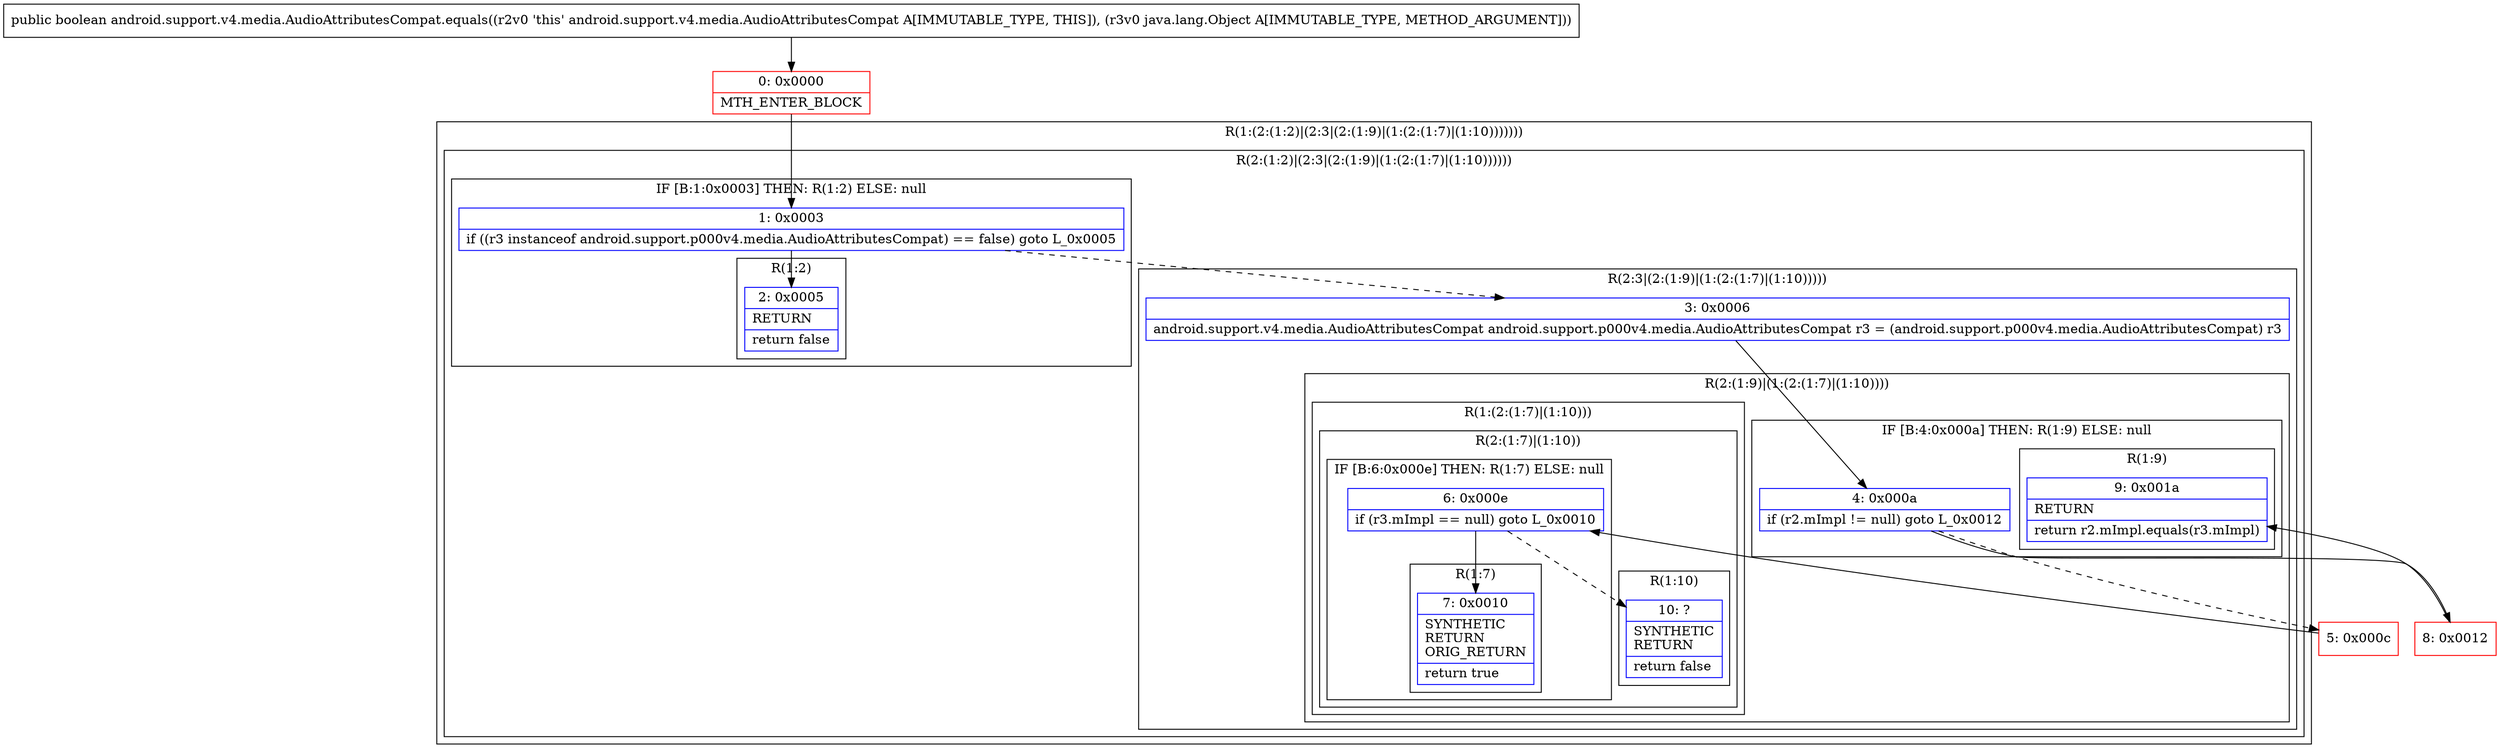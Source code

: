 digraph "CFG forandroid.support.v4.media.AudioAttributesCompat.equals(Ljava\/lang\/Object;)Z" {
subgraph cluster_Region_1922686807 {
label = "R(1:(2:(1:2)|(2:3|(2:(1:9)|(1:(2:(1:7)|(1:10)))))))";
node [shape=record,color=blue];
subgraph cluster_Region_885364988 {
label = "R(2:(1:2)|(2:3|(2:(1:9)|(1:(2:(1:7)|(1:10))))))";
node [shape=record,color=blue];
subgraph cluster_IfRegion_901802586 {
label = "IF [B:1:0x0003] THEN: R(1:2) ELSE: null";
node [shape=record,color=blue];
Node_1 [shape=record,label="{1\:\ 0x0003|if ((r3 instanceof android.support.p000v4.media.AudioAttributesCompat) == false) goto L_0x0005\l}"];
subgraph cluster_Region_2031818411 {
label = "R(1:2)";
node [shape=record,color=blue];
Node_2 [shape=record,label="{2\:\ 0x0005|RETURN\l|return false\l}"];
}
}
subgraph cluster_Region_984139986 {
label = "R(2:3|(2:(1:9)|(1:(2:(1:7)|(1:10)))))";
node [shape=record,color=blue];
Node_3 [shape=record,label="{3\:\ 0x0006|android.support.v4.media.AudioAttributesCompat android.support.p000v4.media.AudioAttributesCompat r3 = (android.support.p000v4.media.AudioAttributesCompat) r3\l}"];
subgraph cluster_Region_1162091960 {
label = "R(2:(1:9)|(1:(2:(1:7)|(1:10))))";
node [shape=record,color=blue];
subgraph cluster_IfRegion_1566470036 {
label = "IF [B:4:0x000a] THEN: R(1:9) ELSE: null";
node [shape=record,color=blue];
Node_4 [shape=record,label="{4\:\ 0x000a|if (r2.mImpl != null) goto L_0x0012\l}"];
subgraph cluster_Region_948638893 {
label = "R(1:9)";
node [shape=record,color=blue];
Node_9 [shape=record,label="{9\:\ 0x001a|RETURN\l|return r2.mImpl.equals(r3.mImpl)\l}"];
}
}
subgraph cluster_Region_1811565791 {
label = "R(1:(2:(1:7)|(1:10)))";
node [shape=record,color=blue];
subgraph cluster_Region_1257611589 {
label = "R(2:(1:7)|(1:10))";
node [shape=record,color=blue];
subgraph cluster_IfRegion_1276251737 {
label = "IF [B:6:0x000e] THEN: R(1:7) ELSE: null";
node [shape=record,color=blue];
Node_6 [shape=record,label="{6\:\ 0x000e|if (r3.mImpl == null) goto L_0x0010\l}"];
subgraph cluster_Region_792317054 {
label = "R(1:7)";
node [shape=record,color=blue];
Node_7 [shape=record,label="{7\:\ 0x0010|SYNTHETIC\lRETURN\lORIG_RETURN\l|return true\l}"];
}
}
subgraph cluster_Region_28652738 {
label = "R(1:10)";
node [shape=record,color=blue];
Node_10 [shape=record,label="{10\:\ ?|SYNTHETIC\lRETURN\l|return false\l}"];
}
}
}
}
}
}
}
Node_0 [shape=record,color=red,label="{0\:\ 0x0000|MTH_ENTER_BLOCK\l}"];
Node_5 [shape=record,color=red,label="{5\:\ 0x000c}"];
Node_8 [shape=record,color=red,label="{8\:\ 0x0012}"];
MethodNode[shape=record,label="{public boolean android.support.v4.media.AudioAttributesCompat.equals((r2v0 'this' android.support.v4.media.AudioAttributesCompat A[IMMUTABLE_TYPE, THIS]), (r3v0 java.lang.Object A[IMMUTABLE_TYPE, METHOD_ARGUMENT])) }"];
MethodNode -> Node_0;
Node_1 -> Node_2;
Node_1 -> Node_3[style=dashed];
Node_3 -> Node_4;
Node_4 -> Node_5[style=dashed];
Node_4 -> Node_8;
Node_6 -> Node_7;
Node_6 -> Node_10[style=dashed];
Node_0 -> Node_1;
Node_5 -> Node_6;
Node_8 -> Node_9;
}

